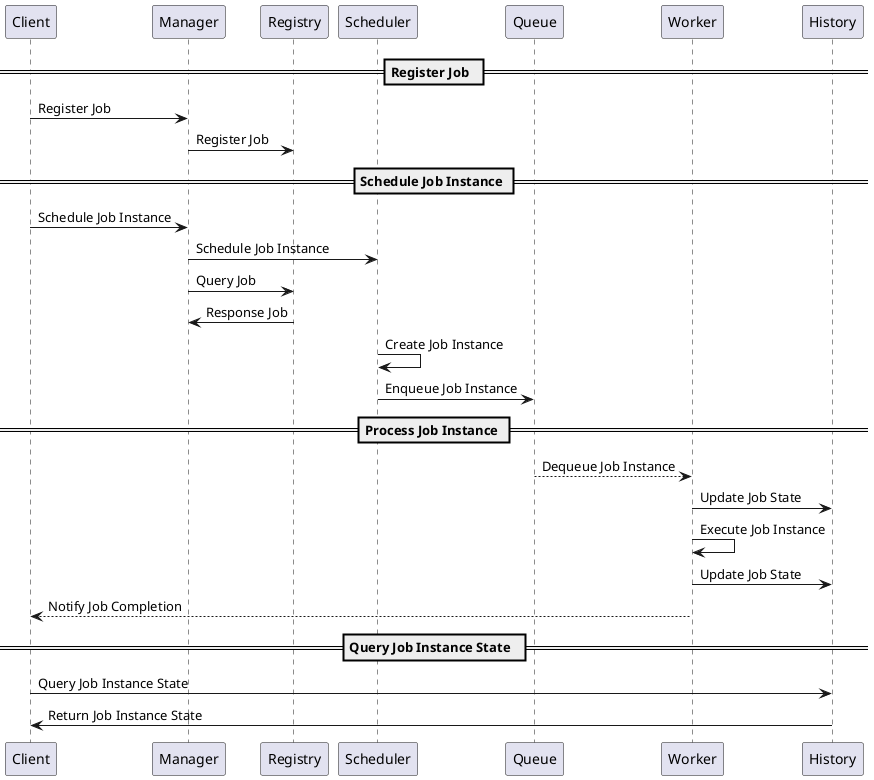 @startuml

== Register Job  ==

Client -> Manager : Register Job
Manager -> Registry : Register Job

== Schedule Job Instance ==

Client -> Manager : Schedule Job Instance
Manager -> Scheduler : Schedule Job Instance
Manager -> Registry : Query Job
Registry -> Manager : Response Job
Scheduler -> Scheduler : Create Job Instance
Scheduler -> Queue : Enqueue Job Instance

== Process Job Instance ==

Queue --> Worker : Dequeue Job Instance
Worker -> History : Update Job State
Worker -> Worker : Execute Job Instance
Worker -> History : Update Job State
Worker --> Client : Notify Job Completion

== Query Job Instance State  ==

Client -> History : Query Job Instance State
History -> Client : Return Job Instance State

@enduml